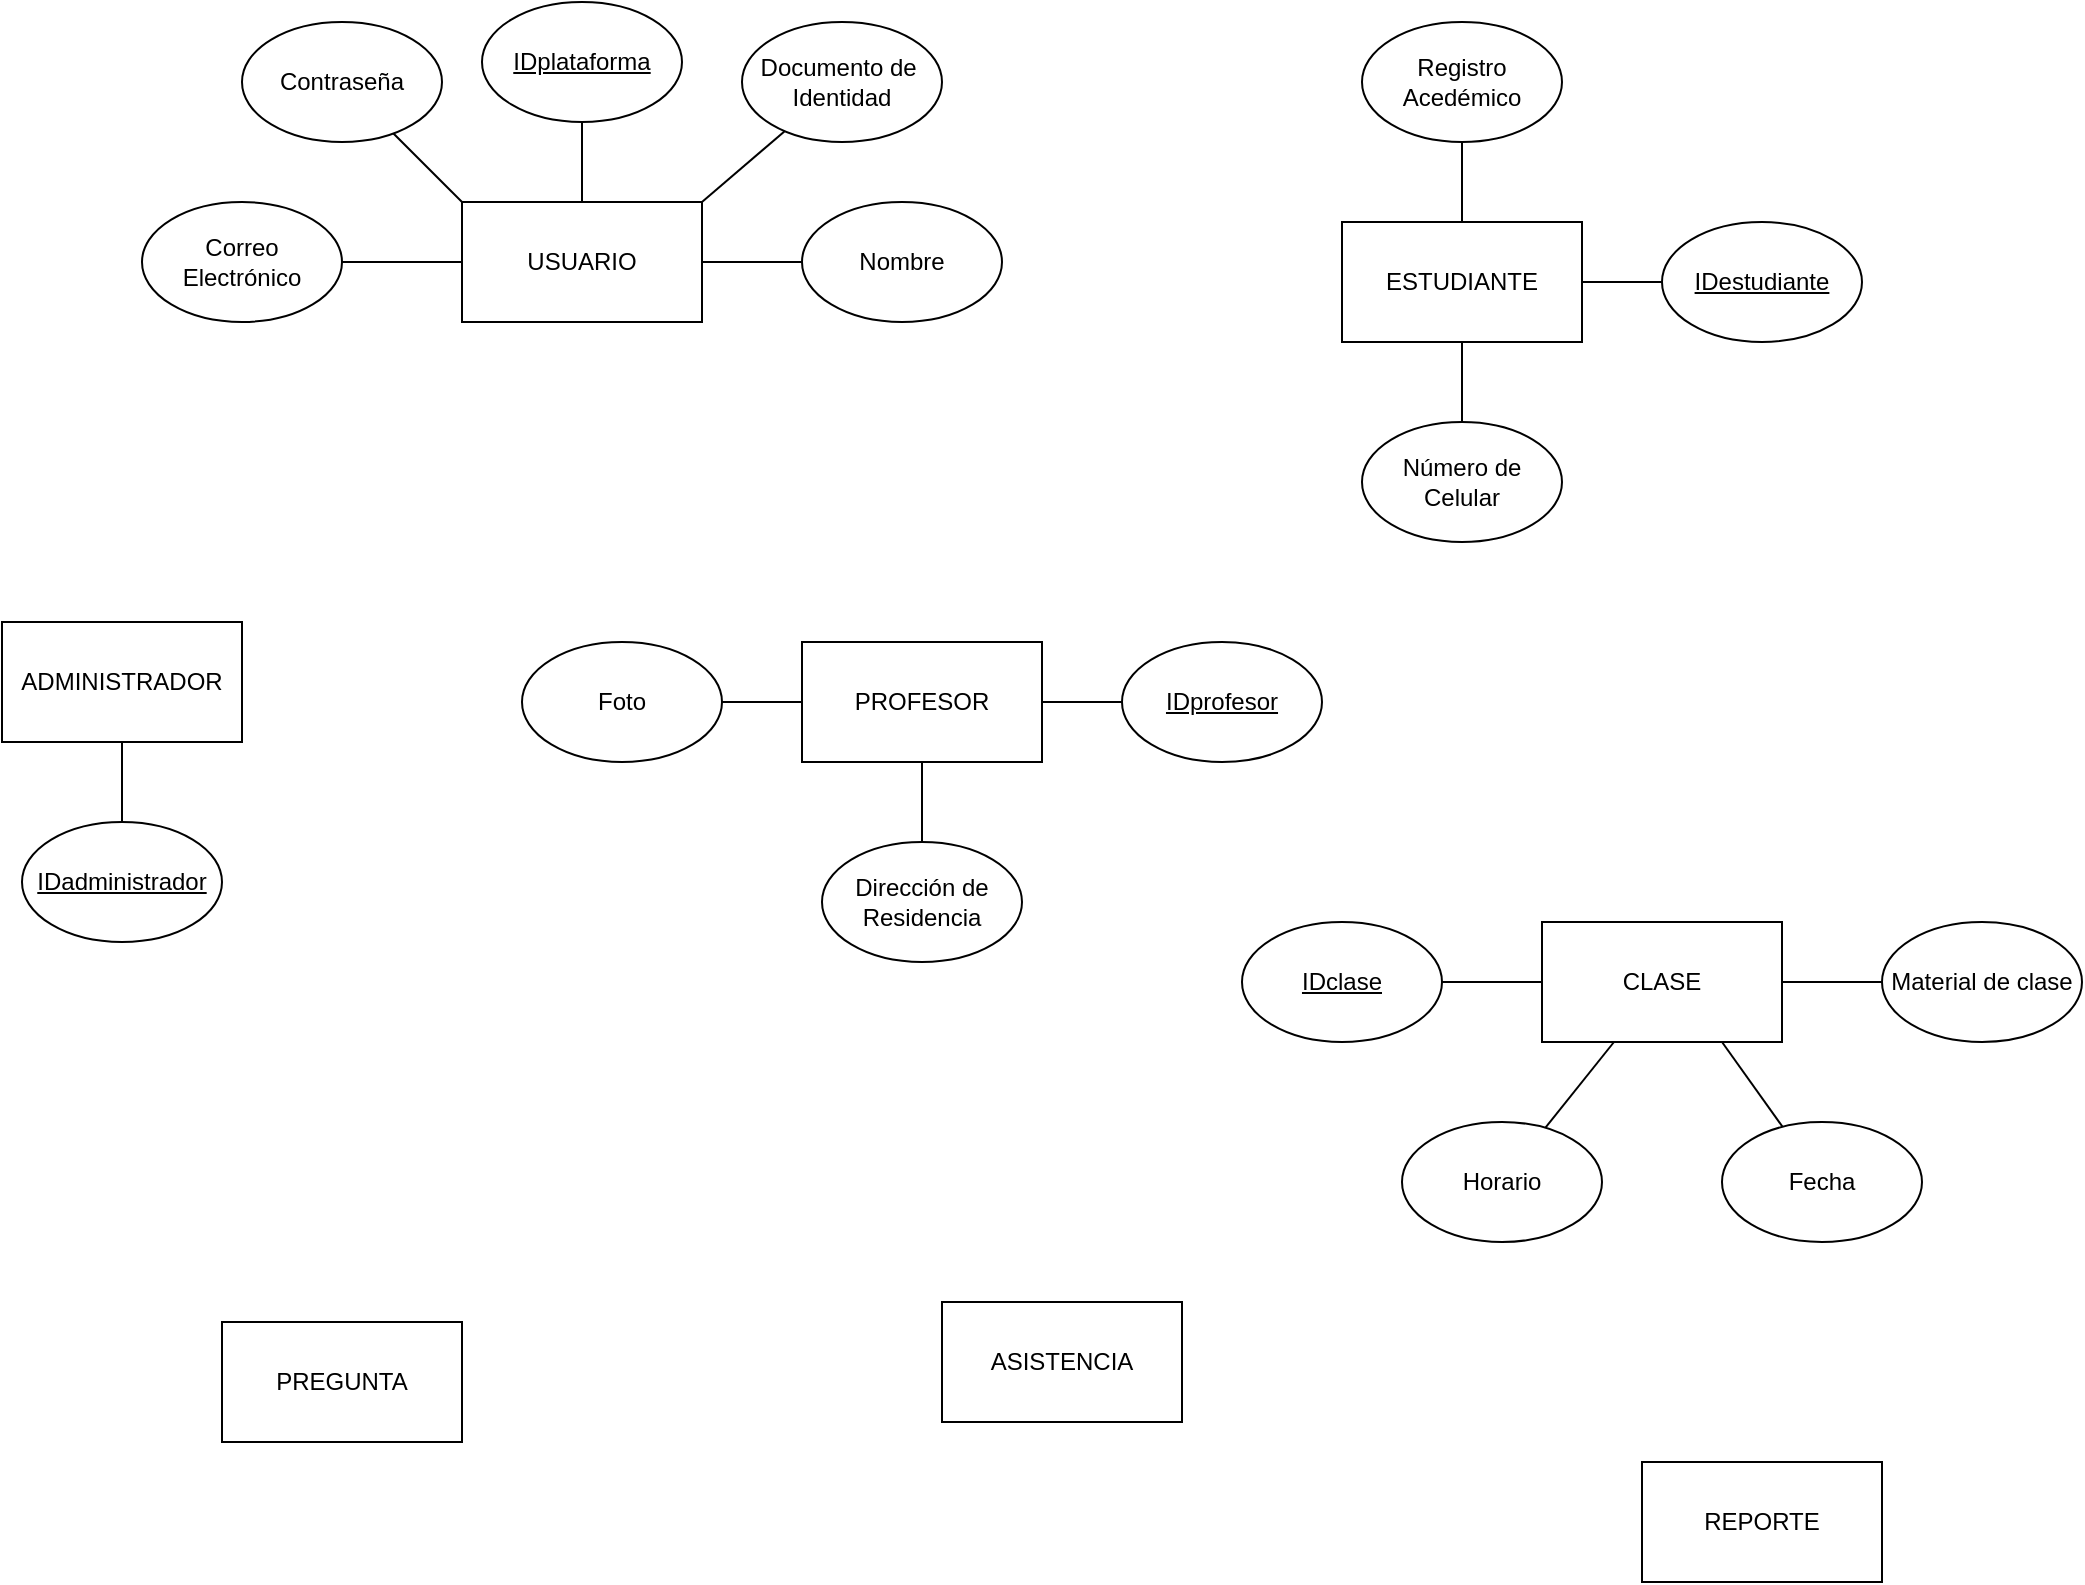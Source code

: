 <mxfile version="24.8.3">
  <diagram name="Página-1" id="SKr4JnAI6dUfP8ET-OXA">
    <mxGraphModel dx="714" dy="1205" grid="1" gridSize="10" guides="1" tooltips="1" connect="1" arrows="1" fold="1" page="1" pageScale="1" pageWidth="1100" pageHeight="850" math="0" shadow="0">
      <root>
        <mxCell id="0" />
        <mxCell id="1" parent="0" />
        <mxCell id="InTDDSVPD--su6Mw10KX-32" value="" style="edgeStyle=orthogonalEdgeStyle;rounded=0;orthogonalLoop=1;jettySize=auto;html=1;endArrow=none;endFill=0;" edge="1" parent="1" source="InTDDSVPD--su6Mw10KX-1" target="InTDDSVPD--su6Mw10KX-16">
          <mxGeometry relative="1" as="geometry" />
        </mxCell>
        <mxCell id="InTDDSVPD--su6Mw10KX-33" value="" style="edgeStyle=orthogonalEdgeStyle;rounded=0;orthogonalLoop=1;jettySize=auto;html=1;endArrow=none;endFill=0;" edge="1" parent="1" source="InTDDSVPD--su6Mw10KX-1" target="InTDDSVPD--su6Mw10KX-14">
          <mxGeometry relative="1" as="geometry" />
        </mxCell>
        <mxCell id="InTDDSVPD--su6Mw10KX-1" value="USUARIO" style="rounded=0;whiteSpace=wrap;html=1;" vertex="1" parent="1">
          <mxGeometry x="270" y="110" width="120" height="60" as="geometry" />
        </mxCell>
        <mxCell id="InTDDSVPD--su6Mw10KX-38" value="" style="rounded=0;orthogonalLoop=1;jettySize=auto;html=1;endArrow=none;endFill=0;" edge="1" parent="1" source="InTDDSVPD--su6Mw10KX-2" target="InTDDSVPD--su6Mw10KX-17">
          <mxGeometry relative="1" as="geometry" />
        </mxCell>
        <mxCell id="InTDDSVPD--su6Mw10KX-40" value="" style="rounded=0;orthogonalLoop=1;jettySize=auto;html=1;endArrow=none;endFill=0;" edge="1" parent="1" source="InTDDSVPD--su6Mw10KX-2" target="InTDDSVPD--su6Mw10KX-22">
          <mxGeometry relative="1" as="geometry" />
        </mxCell>
        <mxCell id="InTDDSVPD--su6Mw10KX-2" value="ESTUDIANTE" style="rounded=0;whiteSpace=wrap;html=1;" vertex="1" parent="1">
          <mxGeometry x="710" y="120" width="120" height="60" as="geometry" />
        </mxCell>
        <mxCell id="InTDDSVPD--su6Mw10KX-29" value="" style="edgeStyle=orthogonalEdgeStyle;rounded=0;orthogonalLoop=1;jettySize=auto;html=1;endArrow=none;endFill=0;" edge="1" parent="1" source="InTDDSVPD--su6Mw10KX-3" target="InTDDSVPD--su6Mw10KX-21">
          <mxGeometry relative="1" as="geometry" />
        </mxCell>
        <mxCell id="InTDDSVPD--su6Mw10KX-30" value="" style="edgeStyle=orthogonalEdgeStyle;rounded=0;orthogonalLoop=1;jettySize=auto;html=1;endArrow=none;endFill=0;" edge="1" parent="1" source="InTDDSVPD--su6Mw10KX-3" target="InTDDSVPD--su6Mw10KX-18">
          <mxGeometry relative="1" as="geometry" />
        </mxCell>
        <mxCell id="InTDDSVPD--su6Mw10KX-31" value="" style="edgeStyle=orthogonalEdgeStyle;rounded=0;orthogonalLoop=1;jettySize=auto;html=1;endArrow=none;endFill=0;" edge="1" parent="1" source="InTDDSVPD--su6Mw10KX-3" target="InTDDSVPD--su6Mw10KX-20">
          <mxGeometry relative="1" as="geometry" />
        </mxCell>
        <mxCell id="InTDDSVPD--su6Mw10KX-3" value="PROFESOR" style="rounded=0;whiteSpace=wrap;html=1;" vertex="1" parent="1">
          <mxGeometry x="440" y="330" width="120" height="60" as="geometry" />
        </mxCell>
        <mxCell id="InTDDSVPD--su6Mw10KX-28" style="edgeStyle=orthogonalEdgeStyle;rounded=0;orthogonalLoop=1;jettySize=auto;html=1;entryX=0.5;entryY=0;entryDx=0;entryDy=0;endArrow=none;endFill=0;" edge="1" parent="1" source="InTDDSVPD--su6Mw10KX-4" target="InTDDSVPD--su6Mw10KX-19">
          <mxGeometry relative="1" as="geometry" />
        </mxCell>
        <mxCell id="InTDDSVPD--su6Mw10KX-4" value="ADMINISTRADOR" style="rounded=0;whiteSpace=wrap;html=1;" vertex="1" parent="1">
          <mxGeometry x="40" y="320" width="120" height="60" as="geometry" />
        </mxCell>
        <mxCell id="InTDDSVPD--su6Mw10KX-46" value="" style="rounded=0;orthogonalLoop=1;jettySize=auto;html=1;endArrow=none;endFill=0;" edge="1" parent="1" source="InTDDSVPD--su6Mw10KX-5" target="InTDDSVPD--su6Mw10KX-41">
          <mxGeometry relative="1" as="geometry" />
        </mxCell>
        <mxCell id="InTDDSVPD--su6Mw10KX-5" value="CLASE" style="rounded=0;whiteSpace=wrap;html=1;" vertex="1" parent="1">
          <mxGeometry x="810" y="470" width="120" height="60" as="geometry" />
        </mxCell>
        <mxCell id="InTDDSVPD--su6Mw10KX-6" value="ASISTENCIA" style="rounded=0;whiteSpace=wrap;html=1;" vertex="1" parent="1">
          <mxGeometry x="510" y="660" width="120" height="60" as="geometry" />
        </mxCell>
        <mxCell id="InTDDSVPD--su6Mw10KX-7" value="PREGUNTA" style="rounded=0;whiteSpace=wrap;html=1;" vertex="1" parent="1">
          <mxGeometry x="150" y="670" width="120" height="60" as="geometry" />
        </mxCell>
        <mxCell id="InTDDSVPD--su6Mw10KX-8" value="REPORTE" style="rounded=0;whiteSpace=wrap;html=1;" vertex="1" parent="1">
          <mxGeometry x="860" y="740" width="120" height="60" as="geometry" />
        </mxCell>
        <mxCell id="InTDDSVPD--su6Mw10KX-35" value="" style="rounded=0;orthogonalLoop=1;jettySize=auto;html=1;entryX=1;entryY=0;entryDx=0;entryDy=0;endArrow=none;endFill=0;" edge="1" parent="1" source="InTDDSVPD--su6Mw10KX-11" target="InTDDSVPD--su6Mw10KX-1">
          <mxGeometry relative="1" as="geometry" />
        </mxCell>
        <mxCell id="InTDDSVPD--su6Mw10KX-11" value="Documento de&amp;nbsp;&lt;div&gt;Identidad&lt;/div&gt;" style="ellipse;whiteSpace=wrap;html=1;" vertex="1" parent="1">
          <mxGeometry x="410" y="20" width="100" height="60" as="geometry" />
        </mxCell>
        <mxCell id="InTDDSVPD--su6Mw10KX-34" value="" style="rounded=0;orthogonalLoop=1;jettySize=auto;html=1;entryX=0;entryY=0;entryDx=0;entryDy=0;endArrow=none;endFill=0;" edge="1" parent="1" source="InTDDSVPD--su6Mw10KX-13" target="InTDDSVPD--su6Mw10KX-1">
          <mxGeometry relative="1" as="geometry" />
        </mxCell>
        <mxCell id="InTDDSVPD--su6Mw10KX-13" value="Contraseña" style="ellipse;whiteSpace=wrap;html=1;" vertex="1" parent="1">
          <mxGeometry x="160" y="20" width="100" height="60" as="geometry" />
        </mxCell>
        <mxCell id="InTDDSVPD--su6Mw10KX-14" value="Correo Electrónico" style="ellipse;whiteSpace=wrap;html=1;" vertex="1" parent="1">
          <mxGeometry x="110" y="110" width="100" height="60" as="geometry" />
        </mxCell>
        <mxCell id="InTDDSVPD--su6Mw10KX-36" value="" style="rounded=0;orthogonalLoop=1;jettySize=auto;html=1;endArrow=none;endFill=0;" edge="1" parent="1" source="InTDDSVPD--su6Mw10KX-15" target="InTDDSVPD--su6Mw10KX-1">
          <mxGeometry relative="1" as="geometry" />
        </mxCell>
        <mxCell id="InTDDSVPD--su6Mw10KX-15" value="Nombre" style="ellipse;whiteSpace=wrap;html=1;" vertex="1" parent="1">
          <mxGeometry x="440" y="110" width="100" height="60" as="geometry" />
        </mxCell>
        <mxCell id="InTDDSVPD--su6Mw10KX-16" value="&lt;u&gt;IDplataforma&lt;/u&gt;" style="ellipse;whiteSpace=wrap;html=1;" vertex="1" parent="1">
          <mxGeometry x="280" y="10" width="100" height="60" as="geometry" />
        </mxCell>
        <mxCell id="InTDDSVPD--su6Mw10KX-17" value="&lt;u&gt;IDestudiante&lt;/u&gt;" style="ellipse;whiteSpace=wrap;html=1;" vertex="1" parent="1">
          <mxGeometry x="870" y="120" width="100" height="60" as="geometry" />
        </mxCell>
        <mxCell id="InTDDSVPD--su6Mw10KX-18" value="&lt;u&gt;IDprofesor&lt;/u&gt;" style="ellipse;whiteSpace=wrap;html=1;" vertex="1" parent="1">
          <mxGeometry x="600" y="330" width="100" height="60" as="geometry" />
        </mxCell>
        <mxCell id="InTDDSVPD--su6Mw10KX-19" value="&lt;u&gt;IDadministrador&lt;/u&gt;" style="ellipse;whiteSpace=wrap;html=1;" vertex="1" parent="1">
          <mxGeometry x="50" y="420" width="100" height="60" as="geometry" />
        </mxCell>
        <mxCell id="InTDDSVPD--su6Mw10KX-20" value="Dirección de Residencia" style="ellipse;whiteSpace=wrap;html=1;" vertex="1" parent="1">
          <mxGeometry x="450" y="430" width="100" height="60" as="geometry" />
        </mxCell>
        <mxCell id="InTDDSVPD--su6Mw10KX-21" value="Foto" style="ellipse;whiteSpace=wrap;html=1;" vertex="1" parent="1">
          <mxGeometry x="300" y="330" width="100" height="60" as="geometry" />
        </mxCell>
        <mxCell id="InTDDSVPD--su6Mw10KX-22" value="Número de Celular" style="ellipse;whiteSpace=wrap;html=1;" vertex="1" parent="1">
          <mxGeometry x="720" y="220" width="100" height="60" as="geometry" />
        </mxCell>
        <mxCell id="InTDDSVPD--su6Mw10KX-37" value="" style="rounded=0;orthogonalLoop=1;jettySize=auto;html=1;endArrow=none;endFill=0;" edge="1" parent="1" source="InTDDSVPD--su6Mw10KX-23" target="InTDDSVPD--su6Mw10KX-2">
          <mxGeometry relative="1" as="geometry" />
        </mxCell>
        <mxCell id="InTDDSVPD--su6Mw10KX-23" value="Registro Acedémico" style="ellipse;whiteSpace=wrap;html=1;" vertex="1" parent="1">
          <mxGeometry x="720" y="20" width="100" height="60" as="geometry" />
        </mxCell>
        <mxCell id="InTDDSVPD--su6Mw10KX-41" value="&lt;u&gt;IDclase&lt;/u&gt;" style="ellipse;whiteSpace=wrap;html=1;" vertex="1" parent="1">
          <mxGeometry x="660" y="470" width="100" height="60" as="geometry" />
        </mxCell>
        <mxCell id="InTDDSVPD--su6Mw10KX-50" value="" style="rounded=0;orthogonalLoop=1;jettySize=auto;html=1;entryX=0.75;entryY=1;entryDx=0;entryDy=0;endArrow=none;endFill=0;" edge="1" parent="1" source="InTDDSVPD--su6Mw10KX-42" target="InTDDSVPD--su6Mw10KX-5">
          <mxGeometry relative="1" as="geometry" />
        </mxCell>
        <mxCell id="InTDDSVPD--su6Mw10KX-42" value="Fecha" style="ellipse;whiteSpace=wrap;html=1;" vertex="1" parent="1">
          <mxGeometry x="900" y="570" width="100" height="60" as="geometry" />
        </mxCell>
        <mxCell id="InTDDSVPD--su6Mw10KX-49" value="" style="rounded=0;orthogonalLoop=1;jettySize=auto;html=1;endArrow=none;endFill=0;" edge="1" parent="1" source="InTDDSVPD--su6Mw10KX-43" target="InTDDSVPD--su6Mw10KX-5">
          <mxGeometry relative="1" as="geometry" />
        </mxCell>
        <mxCell id="InTDDSVPD--su6Mw10KX-43" value="Horario" style="ellipse;whiteSpace=wrap;html=1;" vertex="1" parent="1">
          <mxGeometry x="740" y="570" width="100" height="60" as="geometry" />
        </mxCell>
        <mxCell id="InTDDSVPD--su6Mw10KX-48" value="" style="rounded=0;orthogonalLoop=1;jettySize=auto;html=1;endArrow=none;endFill=0;" edge="1" parent="1" source="InTDDSVPD--su6Mw10KX-45" target="InTDDSVPD--su6Mw10KX-5">
          <mxGeometry relative="1" as="geometry" />
        </mxCell>
        <mxCell id="InTDDSVPD--su6Mw10KX-45" value="Material de clase" style="ellipse;whiteSpace=wrap;html=1;" vertex="1" parent="1">
          <mxGeometry x="980" y="470" width="100" height="60" as="geometry" />
        </mxCell>
      </root>
    </mxGraphModel>
  </diagram>
</mxfile>
